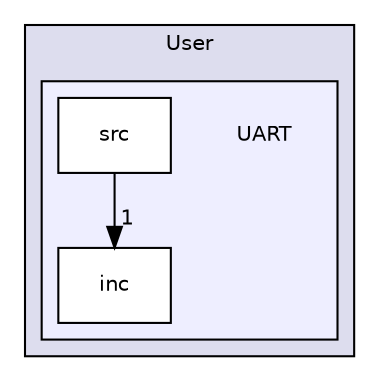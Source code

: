 digraph "Application/User/UART" {
  compound=true
  node [ fontsize="10", fontname="Helvetica"];
  edge [ labelfontsize="10", labelfontname="Helvetica"];
  subgraph clusterdir_2a26a320998a2a6a516c041be8ee1b4c {
    graph [ bgcolor="#ddddee", pencolor="black", label="User" fontname="Helvetica", fontsize="10", URL="dir_2a26a320998a2a6a516c041be8ee1b4c.html"]
  subgraph clusterdir_8ac46d52b1160ef35e038ec5e9dfc135 {
    graph [ bgcolor="#eeeeff", pencolor="black", label="" URL="dir_8ac46d52b1160ef35e038ec5e9dfc135.html"];
    dir_8ac46d52b1160ef35e038ec5e9dfc135 [shape=plaintext label="UART"];
    dir_68225958d346da43bd6836bd63337ffe [shape=box label="inc" color="black" fillcolor="white" style="filled" URL="dir_68225958d346da43bd6836bd63337ffe.html"];
    dir_83be6798ad6ec7eb2f516c2ffe1dc9bf [shape=box label="src" color="black" fillcolor="white" style="filled" URL="dir_83be6798ad6ec7eb2f516c2ffe1dc9bf.html"];
  }
  }
  dir_83be6798ad6ec7eb2f516c2ffe1dc9bf->dir_68225958d346da43bd6836bd63337ffe [headlabel="1", labeldistance=1.5 headhref="dir_000021_000020.html"];
}
